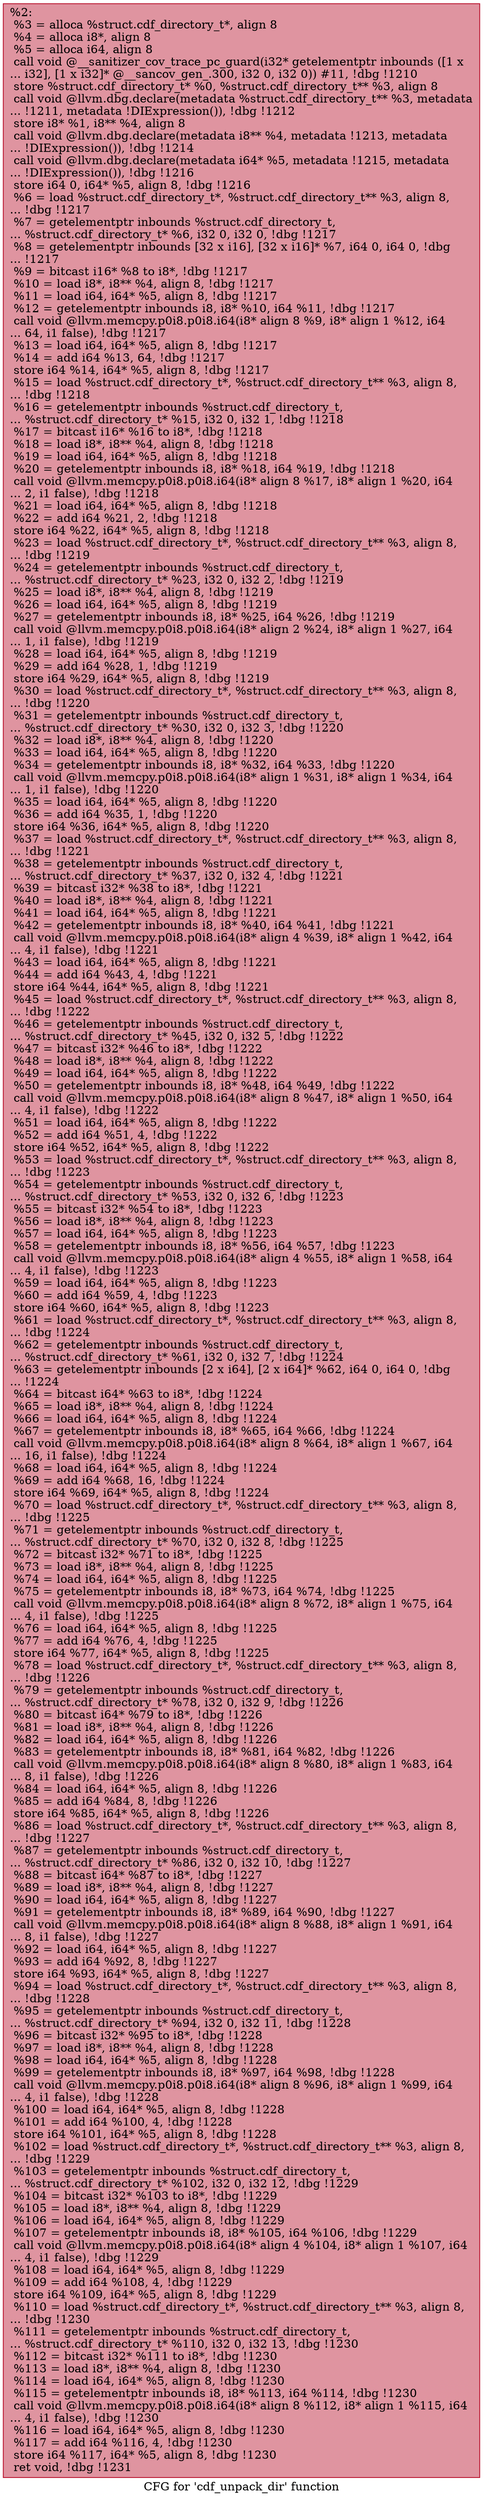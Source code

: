 digraph "CFG for 'cdf_unpack_dir' function" {
	label="CFG for 'cdf_unpack_dir' function";

	Node0x559c5cf700f0 [shape=record,color="#b70d28ff", style=filled, fillcolor="#b70d2870",label="{%2:\l  %3 = alloca %struct.cdf_directory_t*, align 8\l  %4 = alloca i8*, align 8\l  %5 = alloca i64, align 8\l  call void @__sanitizer_cov_trace_pc_guard(i32* getelementptr inbounds ([1 x\l... i32], [1 x i32]* @__sancov_gen_.300, i32 0, i32 0)) #11, !dbg !1210\l  store %struct.cdf_directory_t* %0, %struct.cdf_directory_t** %3, align 8\l  call void @llvm.dbg.declare(metadata %struct.cdf_directory_t** %3, metadata\l... !1211, metadata !DIExpression()), !dbg !1212\l  store i8* %1, i8** %4, align 8\l  call void @llvm.dbg.declare(metadata i8** %4, metadata !1213, metadata\l... !DIExpression()), !dbg !1214\l  call void @llvm.dbg.declare(metadata i64* %5, metadata !1215, metadata\l... !DIExpression()), !dbg !1216\l  store i64 0, i64* %5, align 8, !dbg !1216\l  %6 = load %struct.cdf_directory_t*, %struct.cdf_directory_t** %3, align 8,\l... !dbg !1217\l  %7 = getelementptr inbounds %struct.cdf_directory_t,\l... %struct.cdf_directory_t* %6, i32 0, i32 0, !dbg !1217\l  %8 = getelementptr inbounds [32 x i16], [32 x i16]* %7, i64 0, i64 0, !dbg\l... !1217\l  %9 = bitcast i16* %8 to i8*, !dbg !1217\l  %10 = load i8*, i8** %4, align 8, !dbg !1217\l  %11 = load i64, i64* %5, align 8, !dbg !1217\l  %12 = getelementptr inbounds i8, i8* %10, i64 %11, !dbg !1217\l  call void @llvm.memcpy.p0i8.p0i8.i64(i8* align 8 %9, i8* align 1 %12, i64\l... 64, i1 false), !dbg !1217\l  %13 = load i64, i64* %5, align 8, !dbg !1217\l  %14 = add i64 %13, 64, !dbg !1217\l  store i64 %14, i64* %5, align 8, !dbg !1217\l  %15 = load %struct.cdf_directory_t*, %struct.cdf_directory_t** %3, align 8,\l... !dbg !1218\l  %16 = getelementptr inbounds %struct.cdf_directory_t,\l... %struct.cdf_directory_t* %15, i32 0, i32 1, !dbg !1218\l  %17 = bitcast i16* %16 to i8*, !dbg !1218\l  %18 = load i8*, i8** %4, align 8, !dbg !1218\l  %19 = load i64, i64* %5, align 8, !dbg !1218\l  %20 = getelementptr inbounds i8, i8* %18, i64 %19, !dbg !1218\l  call void @llvm.memcpy.p0i8.p0i8.i64(i8* align 8 %17, i8* align 1 %20, i64\l... 2, i1 false), !dbg !1218\l  %21 = load i64, i64* %5, align 8, !dbg !1218\l  %22 = add i64 %21, 2, !dbg !1218\l  store i64 %22, i64* %5, align 8, !dbg !1218\l  %23 = load %struct.cdf_directory_t*, %struct.cdf_directory_t** %3, align 8,\l... !dbg !1219\l  %24 = getelementptr inbounds %struct.cdf_directory_t,\l... %struct.cdf_directory_t* %23, i32 0, i32 2, !dbg !1219\l  %25 = load i8*, i8** %4, align 8, !dbg !1219\l  %26 = load i64, i64* %5, align 8, !dbg !1219\l  %27 = getelementptr inbounds i8, i8* %25, i64 %26, !dbg !1219\l  call void @llvm.memcpy.p0i8.p0i8.i64(i8* align 2 %24, i8* align 1 %27, i64\l... 1, i1 false), !dbg !1219\l  %28 = load i64, i64* %5, align 8, !dbg !1219\l  %29 = add i64 %28, 1, !dbg !1219\l  store i64 %29, i64* %5, align 8, !dbg !1219\l  %30 = load %struct.cdf_directory_t*, %struct.cdf_directory_t** %3, align 8,\l... !dbg !1220\l  %31 = getelementptr inbounds %struct.cdf_directory_t,\l... %struct.cdf_directory_t* %30, i32 0, i32 3, !dbg !1220\l  %32 = load i8*, i8** %4, align 8, !dbg !1220\l  %33 = load i64, i64* %5, align 8, !dbg !1220\l  %34 = getelementptr inbounds i8, i8* %32, i64 %33, !dbg !1220\l  call void @llvm.memcpy.p0i8.p0i8.i64(i8* align 1 %31, i8* align 1 %34, i64\l... 1, i1 false), !dbg !1220\l  %35 = load i64, i64* %5, align 8, !dbg !1220\l  %36 = add i64 %35, 1, !dbg !1220\l  store i64 %36, i64* %5, align 8, !dbg !1220\l  %37 = load %struct.cdf_directory_t*, %struct.cdf_directory_t** %3, align 8,\l... !dbg !1221\l  %38 = getelementptr inbounds %struct.cdf_directory_t,\l... %struct.cdf_directory_t* %37, i32 0, i32 4, !dbg !1221\l  %39 = bitcast i32* %38 to i8*, !dbg !1221\l  %40 = load i8*, i8** %4, align 8, !dbg !1221\l  %41 = load i64, i64* %5, align 8, !dbg !1221\l  %42 = getelementptr inbounds i8, i8* %40, i64 %41, !dbg !1221\l  call void @llvm.memcpy.p0i8.p0i8.i64(i8* align 4 %39, i8* align 1 %42, i64\l... 4, i1 false), !dbg !1221\l  %43 = load i64, i64* %5, align 8, !dbg !1221\l  %44 = add i64 %43, 4, !dbg !1221\l  store i64 %44, i64* %5, align 8, !dbg !1221\l  %45 = load %struct.cdf_directory_t*, %struct.cdf_directory_t** %3, align 8,\l... !dbg !1222\l  %46 = getelementptr inbounds %struct.cdf_directory_t,\l... %struct.cdf_directory_t* %45, i32 0, i32 5, !dbg !1222\l  %47 = bitcast i32* %46 to i8*, !dbg !1222\l  %48 = load i8*, i8** %4, align 8, !dbg !1222\l  %49 = load i64, i64* %5, align 8, !dbg !1222\l  %50 = getelementptr inbounds i8, i8* %48, i64 %49, !dbg !1222\l  call void @llvm.memcpy.p0i8.p0i8.i64(i8* align 8 %47, i8* align 1 %50, i64\l... 4, i1 false), !dbg !1222\l  %51 = load i64, i64* %5, align 8, !dbg !1222\l  %52 = add i64 %51, 4, !dbg !1222\l  store i64 %52, i64* %5, align 8, !dbg !1222\l  %53 = load %struct.cdf_directory_t*, %struct.cdf_directory_t** %3, align 8,\l... !dbg !1223\l  %54 = getelementptr inbounds %struct.cdf_directory_t,\l... %struct.cdf_directory_t* %53, i32 0, i32 6, !dbg !1223\l  %55 = bitcast i32* %54 to i8*, !dbg !1223\l  %56 = load i8*, i8** %4, align 8, !dbg !1223\l  %57 = load i64, i64* %5, align 8, !dbg !1223\l  %58 = getelementptr inbounds i8, i8* %56, i64 %57, !dbg !1223\l  call void @llvm.memcpy.p0i8.p0i8.i64(i8* align 4 %55, i8* align 1 %58, i64\l... 4, i1 false), !dbg !1223\l  %59 = load i64, i64* %5, align 8, !dbg !1223\l  %60 = add i64 %59, 4, !dbg !1223\l  store i64 %60, i64* %5, align 8, !dbg !1223\l  %61 = load %struct.cdf_directory_t*, %struct.cdf_directory_t** %3, align 8,\l... !dbg !1224\l  %62 = getelementptr inbounds %struct.cdf_directory_t,\l... %struct.cdf_directory_t* %61, i32 0, i32 7, !dbg !1224\l  %63 = getelementptr inbounds [2 x i64], [2 x i64]* %62, i64 0, i64 0, !dbg\l... !1224\l  %64 = bitcast i64* %63 to i8*, !dbg !1224\l  %65 = load i8*, i8** %4, align 8, !dbg !1224\l  %66 = load i64, i64* %5, align 8, !dbg !1224\l  %67 = getelementptr inbounds i8, i8* %65, i64 %66, !dbg !1224\l  call void @llvm.memcpy.p0i8.p0i8.i64(i8* align 8 %64, i8* align 1 %67, i64\l... 16, i1 false), !dbg !1224\l  %68 = load i64, i64* %5, align 8, !dbg !1224\l  %69 = add i64 %68, 16, !dbg !1224\l  store i64 %69, i64* %5, align 8, !dbg !1224\l  %70 = load %struct.cdf_directory_t*, %struct.cdf_directory_t** %3, align 8,\l... !dbg !1225\l  %71 = getelementptr inbounds %struct.cdf_directory_t,\l... %struct.cdf_directory_t* %70, i32 0, i32 8, !dbg !1225\l  %72 = bitcast i32* %71 to i8*, !dbg !1225\l  %73 = load i8*, i8** %4, align 8, !dbg !1225\l  %74 = load i64, i64* %5, align 8, !dbg !1225\l  %75 = getelementptr inbounds i8, i8* %73, i64 %74, !dbg !1225\l  call void @llvm.memcpy.p0i8.p0i8.i64(i8* align 8 %72, i8* align 1 %75, i64\l... 4, i1 false), !dbg !1225\l  %76 = load i64, i64* %5, align 8, !dbg !1225\l  %77 = add i64 %76, 4, !dbg !1225\l  store i64 %77, i64* %5, align 8, !dbg !1225\l  %78 = load %struct.cdf_directory_t*, %struct.cdf_directory_t** %3, align 8,\l... !dbg !1226\l  %79 = getelementptr inbounds %struct.cdf_directory_t,\l... %struct.cdf_directory_t* %78, i32 0, i32 9, !dbg !1226\l  %80 = bitcast i64* %79 to i8*, !dbg !1226\l  %81 = load i8*, i8** %4, align 8, !dbg !1226\l  %82 = load i64, i64* %5, align 8, !dbg !1226\l  %83 = getelementptr inbounds i8, i8* %81, i64 %82, !dbg !1226\l  call void @llvm.memcpy.p0i8.p0i8.i64(i8* align 8 %80, i8* align 1 %83, i64\l... 8, i1 false), !dbg !1226\l  %84 = load i64, i64* %5, align 8, !dbg !1226\l  %85 = add i64 %84, 8, !dbg !1226\l  store i64 %85, i64* %5, align 8, !dbg !1226\l  %86 = load %struct.cdf_directory_t*, %struct.cdf_directory_t** %3, align 8,\l... !dbg !1227\l  %87 = getelementptr inbounds %struct.cdf_directory_t,\l... %struct.cdf_directory_t* %86, i32 0, i32 10, !dbg !1227\l  %88 = bitcast i64* %87 to i8*, !dbg !1227\l  %89 = load i8*, i8** %4, align 8, !dbg !1227\l  %90 = load i64, i64* %5, align 8, !dbg !1227\l  %91 = getelementptr inbounds i8, i8* %89, i64 %90, !dbg !1227\l  call void @llvm.memcpy.p0i8.p0i8.i64(i8* align 8 %88, i8* align 1 %91, i64\l... 8, i1 false), !dbg !1227\l  %92 = load i64, i64* %5, align 8, !dbg !1227\l  %93 = add i64 %92, 8, !dbg !1227\l  store i64 %93, i64* %5, align 8, !dbg !1227\l  %94 = load %struct.cdf_directory_t*, %struct.cdf_directory_t** %3, align 8,\l... !dbg !1228\l  %95 = getelementptr inbounds %struct.cdf_directory_t,\l... %struct.cdf_directory_t* %94, i32 0, i32 11, !dbg !1228\l  %96 = bitcast i32* %95 to i8*, !dbg !1228\l  %97 = load i8*, i8** %4, align 8, !dbg !1228\l  %98 = load i64, i64* %5, align 8, !dbg !1228\l  %99 = getelementptr inbounds i8, i8* %97, i64 %98, !dbg !1228\l  call void @llvm.memcpy.p0i8.p0i8.i64(i8* align 8 %96, i8* align 1 %99, i64\l... 4, i1 false), !dbg !1228\l  %100 = load i64, i64* %5, align 8, !dbg !1228\l  %101 = add i64 %100, 4, !dbg !1228\l  store i64 %101, i64* %5, align 8, !dbg !1228\l  %102 = load %struct.cdf_directory_t*, %struct.cdf_directory_t** %3, align 8,\l... !dbg !1229\l  %103 = getelementptr inbounds %struct.cdf_directory_t,\l... %struct.cdf_directory_t* %102, i32 0, i32 12, !dbg !1229\l  %104 = bitcast i32* %103 to i8*, !dbg !1229\l  %105 = load i8*, i8** %4, align 8, !dbg !1229\l  %106 = load i64, i64* %5, align 8, !dbg !1229\l  %107 = getelementptr inbounds i8, i8* %105, i64 %106, !dbg !1229\l  call void @llvm.memcpy.p0i8.p0i8.i64(i8* align 4 %104, i8* align 1 %107, i64\l... 4, i1 false), !dbg !1229\l  %108 = load i64, i64* %5, align 8, !dbg !1229\l  %109 = add i64 %108, 4, !dbg !1229\l  store i64 %109, i64* %5, align 8, !dbg !1229\l  %110 = load %struct.cdf_directory_t*, %struct.cdf_directory_t** %3, align 8,\l... !dbg !1230\l  %111 = getelementptr inbounds %struct.cdf_directory_t,\l... %struct.cdf_directory_t* %110, i32 0, i32 13, !dbg !1230\l  %112 = bitcast i32* %111 to i8*, !dbg !1230\l  %113 = load i8*, i8** %4, align 8, !dbg !1230\l  %114 = load i64, i64* %5, align 8, !dbg !1230\l  %115 = getelementptr inbounds i8, i8* %113, i64 %114, !dbg !1230\l  call void @llvm.memcpy.p0i8.p0i8.i64(i8* align 8 %112, i8* align 1 %115, i64\l... 4, i1 false), !dbg !1230\l  %116 = load i64, i64* %5, align 8, !dbg !1230\l  %117 = add i64 %116, 4, !dbg !1230\l  store i64 %117, i64* %5, align 8, !dbg !1230\l  ret void, !dbg !1231\l}"];
}
